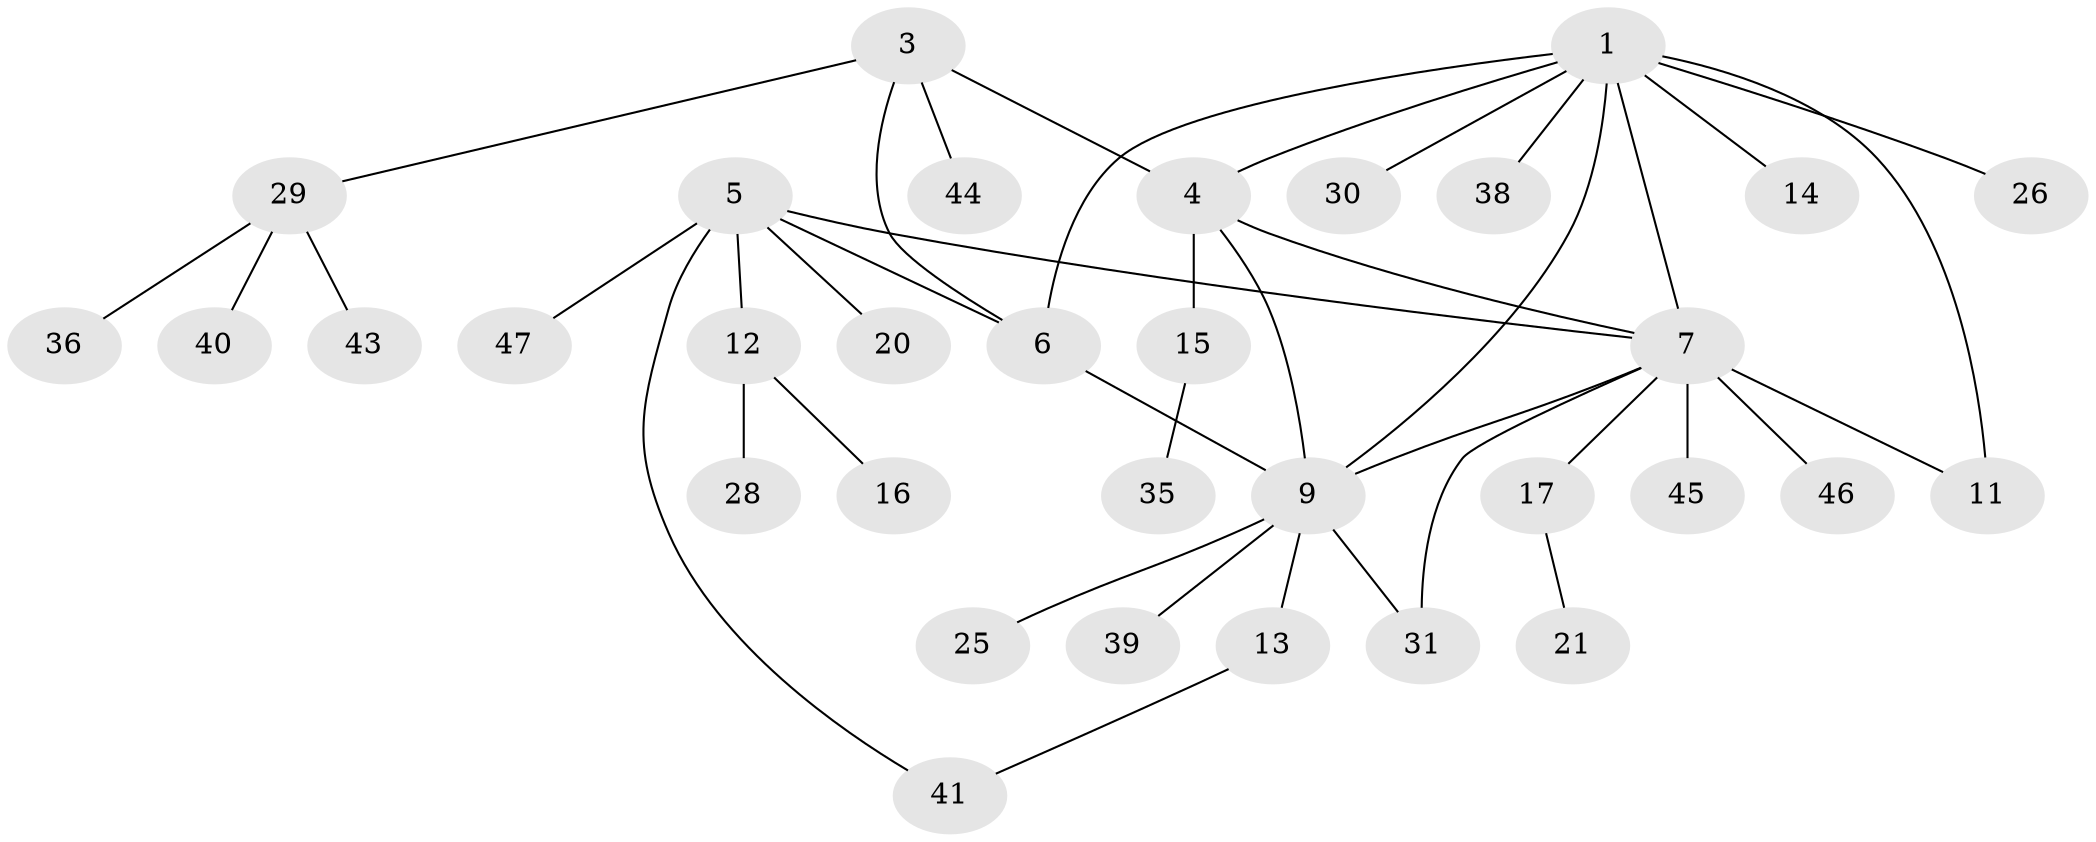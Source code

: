// original degree distribution, {7: 0.04081632653061224, 4: 0.061224489795918366, 5: 0.04081632653061224, 6: 0.04081632653061224, 3: 0.08163265306122448, 8: 0.02040816326530612, 2: 0.22448979591836735, 1: 0.4897959183673469}
// Generated by graph-tools (version 1.1) at 2025/42/03/06/25 10:42:15]
// undirected, 33 vertices, 41 edges
graph export_dot {
graph [start="1"]
  node [color=gray90,style=filled];
  1 [super="+2"];
  3 [super="+27"];
  4 [super="+24"];
  5 [super="+32"];
  6 [super="+19"];
  7 [super="+8"];
  9 [super="+10"];
  11 [super="+33"];
  12 [super="+22"];
  13 [super="+23"];
  14;
  15 [super="+18"];
  16;
  17 [super="+48"];
  20;
  21;
  25;
  26 [super="+37"];
  28;
  29 [super="+34"];
  30;
  31;
  35;
  36;
  38 [super="+42"];
  39 [super="+49"];
  40;
  41;
  43;
  44;
  45;
  46;
  47;
  1 -- 6;
  1 -- 11;
  1 -- 14;
  1 -- 26;
  1 -- 30;
  1 -- 7;
  1 -- 38;
  1 -- 4;
  1 -- 9;
  3 -- 4;
  3 -- 6;
  3 -- 29;
  3 -- 44;
  4 -- 15;
  4 -- 9;
  4 -- 7;
  5 -- 6;
  5 -- 12;
  5 -- 20;
  5 -- 41;
  5 -- 47;
  5 -- 7;
  6 -- 9;
  7 -- 9;
  7 -- 17;
  7 -- 45;
  7 -- 46;
  7 -- 31;
  7 -- 11;
  9 -- 25;
  9 -- 39;
  9 -- 13;
  9 -- 31;
  12 -- 16;
  12 -- 28;
  13 -- 41;
  15 -- 35;
  17 -- 21;
  29 -- 40;
  29 -- 43;
  29 -- 36;
}

